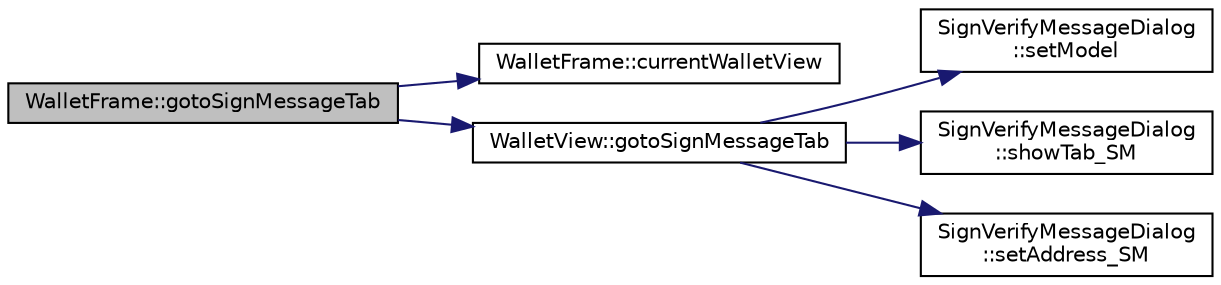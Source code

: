 digraph "WalletFrame::gotoSignMessageTab"
{
  edge [fontname="Helvetica",fontsize="10",labelfontname="Helvetica",labelfontsize="10"];
  node [fontname="Helvetica",fontsize="10",shape=record];
  rankdir="LR";
  Node296 [label="WalletFrame::gotoSignMessageTab",height=0.2,width=0.4,color="black", fillcolor="grey75", style="filled", fontcolor="black"];
  Node296 -> Node297 [color="midnightblue",fontsize="10",style="solid",fontname="Helvetica"];
  Node297 [label="WalletFrame::currentWalletView",height=0.2,width=0.4,color="black", fillcolor="white", style="filled",URL="$class_wallet_frame.html#a026798332d142b693e4f1820185d3f1c"];
  Node296 -> Node298 [color="midnightblue",fontsize="10",style="solid",fontname="Helvetica"];
  Node298 [label="WalletView::gotoSignMessageTab",height=0.2,width=0.4,color="black", fillcolor="white", style="filled",URL="$class_wallet_view.html#a6443ddcb872a1743a61102a3dcd2d560",tooltip="Show Sign/Verify Message dialog and switch to sign message tab. "];
  Node298 -> Node299 [color="midnightblue",fontsize="10",style="solid",fontname="Helvetica"];
  Node299 [label="SignVerifyMessageDialog\l::setModel",height=0.2,width=0.4,color="black", fillcolor="white", style="filled",URL="$class_sign_verify_message_dialog.html#ad1479ca27c2fd7d6fd1160c41660ea84"];
  Node298 -> Node300 [color="midnightblue",fontsize="10",style="solid",fontname="Helvetica"];
  Node300 [label="SignVerifyMessageDialog\l::showTab_SM",height=0.2,width=0.4,color="black", fillcolor="white", style="filled",URL="$class_sign_verify_message_dialog.html#a3b06ea85a2640312e0074d8dabce6416"];
  Node298 -> Node301 [color="midnightblue",fontsize="10",style="solid",fontname="Helvetica"];
  Node301 [label="SignVerifyMessageDialog\l::setAddress_SM",height=0.2,width=0.4,color="black", fillcolor="white", style="filled",URL="$class_sign_verify_message_dialog.html#a5fc13a7072e3667c91d7e984da09eac2"];
}
